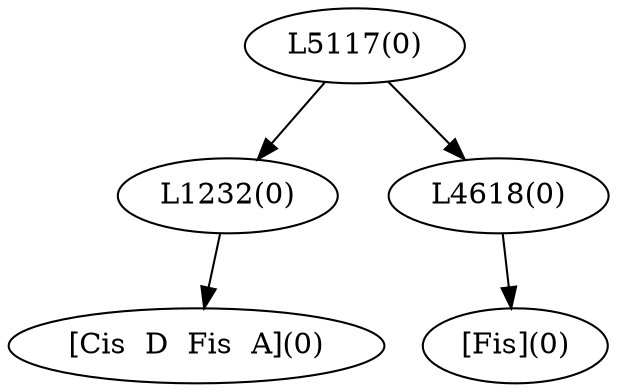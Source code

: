 digraph sample{
"L1232(0)"->"[Cis  D  Fis  A](0)"
"L4618(0)"->"[Fis](0)"
"L5117(0)"->"L1232(0)"
"L5117(0)"->"L4618(0)"
{rank = min; "L5117(0)"}
{rank = same; "L1232(0)"; "L4618(0)";}
{rank = max; "[Cis  D  Fis  A](0)"; "[Fis](0)";}
}